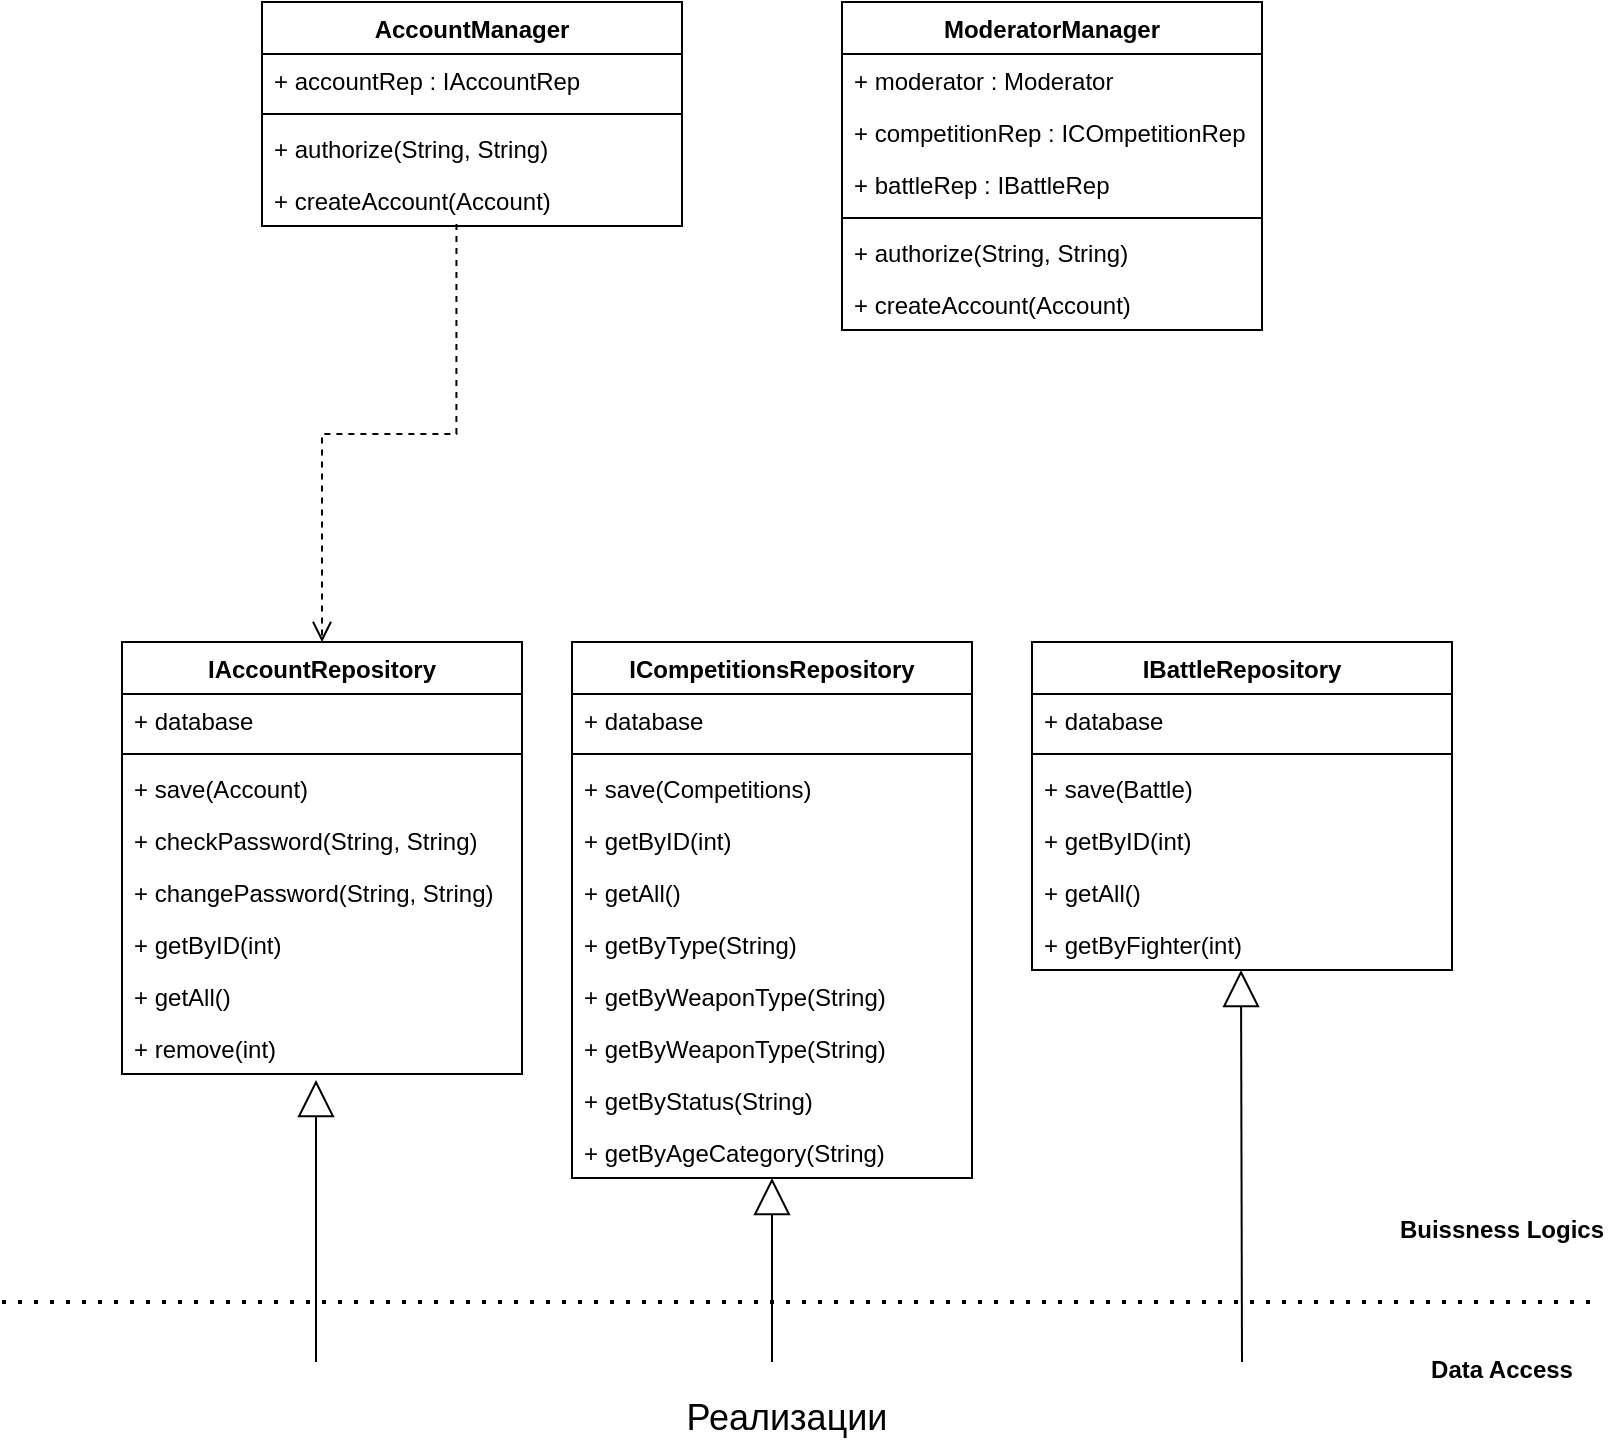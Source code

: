 <mxfile version="18.0.6" type="device"><diagram id="-ugHG3HIid9dF7BkcAoG" name="Page-1"><mxGraphModel dx="868" dy="566" grid="1" gridSize="10" guides="1" tooltips="1" connect="1" arrows="1" fold="1" page="1" pageScale="1" pageWidth="827" pageHeight="1169" math="0" shadow="0"><root><mxCell id="0"/><mxCell id="1" parent="0"/><mxCell id="DAAev2e3w7AGPxhYWuy7-1" value="" style="endArrow=none;dashed=1;html=1;dashPattern=1 3;strokeWidth=2;rounded=0;" edge="1" parent="1"><mxGeometry width="50" height="50" relative="1" as="geometry"><mxPoint x="10" y="1060" as="sourcePoint"/><mxPoint x="810" y="1060" as="targetPoint"/></mxGeometry></mxCell><mxCell id="DAAev2e3w7AGPxhYWuy7-2" value="Buissness Logics" style="text;align=center;fontStyle=1;verticalAlign=middle;spacingLeft=3;spacingRight=3;strokeColor=none;rotatable=0;points=[[0,0.5],[1,0.5]];portConstraint=eastwest;fontSize=12;" vertex="1" parent="1"><mxGeometry x="720" y="1010" width="80" height="26" as="geometry"/></mxCell><mxCell id="DAAev2e3w7AGPxhYWuy7-3" value="Data Access" style="text;align=center;fontStyle=1;verticalAlign=middle;spacingLeft=3;spacingRight=3;strokeColor=none;rotatable=0;points=[[0,0.5],[1,0.5]];portConstraint=eastwest;fontSize=12;" vertex="1" parent="1"><mxGeometry x="720" y="1080" width="80" height="26" as="geometry"/></mxCell><mxCell id="DAAev2e3w7AGPxhYWuy7-5" value="Реализации" style="text;strokeColor=none;fillColor=none;align=center;verticalAlign=top;spacingLeft=4;spacingRight=4;overflow=hidden;rotatable=0;points=[[0,0.5],[1,0.5]];portConstraint=eastwest;fontSize=18;" vertex="1" parent="1"><mxGeometry x="310" y="1100" width="185" height="30" as="geometry"/></mxCell><mxCell id="DAAev2e3w7AGPxhYWuy7-6" value="IAccountRepository" style="swimlane;fontStyle=1;align=center;verticalAlign=top;childLayout=stackLayout;horizontal=1;startSize=26;horizontalStack=0;resizeParent=1;resizeParentMax=0;resizeLast=0;collapsible=1;marginBottom=0;" vertex="1" parent="1"><mxGeometry x="70" y="730" width="200" height="216" as="geometry"/></mxCell><mxCell id="DAAev2e3w7AGPxhYWuy7-7" value="+ database" style="text;strokeColor=none;fillColor=none;align=left;verticalAlign=top;spacingLeft=4;spacingRight=4;overflow=hidden;rotatable=0;points=[[0,0.5],[1,0.5]];portConstraint=eastwest;" vertex="1" parent="DAAev2e3w7AGPxhYWuy7-6"><mxGeometry y="26" width="200" height="26" as="geometry"/></mxCell><mxCell id="DAAev2e3w7AGPxhYWuy7-8" value="" style="line;strokeWidth=1;fillColor=none;align=left;verticalAlign=middle;spacingTop=-1;spacingLeft=3;spacingRight=3;rotatable=0;labelPosition=right;points=[];portConstraint=eastwest;" vertex="1" parent="DAAev2e3w7AGPxhYWuy7-6"><mxGeometry y="52" width="200" height="8" as="geometry"/></mxCell><mxCell id="DAAev2e3w7AGPxhYWuy7-9" value="+ save(Account)" style="text;strokeColor=none;fillColor=none;align=left;verticalAlign=top;spacingLeft=4;spacingRight=4;overflow=hidden;rotatable=0;points=[[0,0.5],[1,0.5]];portConstraint=eastwest;" vertex="1" parent="DAAev2e3w7AGPxhYWuy7-6"><mxGeometry y="60" width="200" height="26" as="geometry"/></mxCell><mxCell id="DAAev2e3w7AGPxhYWuy7-10" value="+ checkPassword(String, String)" style="text;strokeColor=none;fillColor=none;align=left;verticalAlign=top;spacingLeft=4;spacingRight=4;overflow=hidden;rotatable=0;points=[[0,0.5],[1,0.5]];portConstraint=eastwest;" vertex="1" parent="DAAev2e3w7AGPxhYWuy7-6"><mxGeometry y="86" width="200" height="26" as="geometry"/></mxCell><mxCell id="DAAev2e3w7AGPxhYWuy7-11" value="+ changePassword(String, String)" style="text;strokeColor=none;fillColor=none;align=left;verticalAlign=top;spacingLeft=4;spacingRight=4;overflow=hidden;rotatable=0;points=[[0,0.5],[1,0.5]];portConstraint=eastwest;" vertex="1" parent="DAAev2e3w7AGPxhYWuy7-6"><mxGeometry y="112" width="200" height="26" as="geometry"/></mxCell><mxCell id="DAAev2e3w7AGPxhYWuy7-12" value="+ getByID(int)" style="text;strokeColor=none;fillColor=none;align=left;verticalAlign=top;spacingLeft=4;spacingRight=4;overflow=hidden;rotatable=0;points=[[0,0.5],[1,0.5]];portConstraint=eastwest;" vertex="1" parent="DAAev2e3w7AGPxhYWuy7-6"><mxGeometry y="138" width="200" height="26" as="geometry"/></mxCell><mxCell id="DAAev2e3w7AGPxhYWuy7-13" value="+ getAll()" style="text;strokeColor=none;fillColor=none;align=left;verticalAlign=top;spacingLeft=4;spacingRight=4;overflow=hidden;rotatable=0;points=[[0,0.5],[1,0.5]];portConstraint=eastwest;" vertex="1" parent="DAAev2e3w7AGPxhYWuy7-6"><mxGeometry y="164" width="200" height="26" as="geometry"/></mxCell><mxCell id="DAAev2e3w7AGPxhYWuy7-14" value="+ remove(int)" style="text;strokeColor=none;fillColor=none;align=left;verticalAlign=top;spacingLeft=4;spacingRight=4;overflow=hidden;rotatable=0;points=[[0,0.5],[1,0.5]];portConstraint=eastwest;" vertex="1" parent="DAAev2e3w7AGPxhYWuy7-6"><mxGeometry y="190" width="200" height="26" as="geometry"/></mxCell><mxCell id="DAAev2e3w7AGPxhYWuy7-15" value="ICompetitionsRepository" style="swimlane;fontStyle=1;align=center;verticalAlign=top;childLayout=stackLayout;horizontal=1;startSize=26;horizontalStack=0;resizeParent=1;resizeParentMax=0;resizeLast=0;collapsible=1;marginBottom=0;" vertex="1" parent="1"><mxGeometry x="295" y="730" width="200" height="268" as="geometry"/></mxCell><mxCell id="DAAev2e3w7AGPxhYWuy7-16" value="+ database" style="text;strokeColor=none;fillColor=none;align=left;verticalAlign=top;spacingLeft=4;spacingRight=4;overflow=hidden;rotatable=0;points=[[0,0.5],[1,0.5]];portConstraint=eastwest;" vertex="1" parent="DAAev2e3w7AGPxhYWuy7-15"><mxGeometry y="26" width="200" height="26" as="geometry"/></mxCell><mxCell id="DAAev2e3w7AGPxhYWuy7-17" value="" style="line;strokeWidth=1;fillColor=none;align=left;verticalAlign=middle;spacingTop=-1;spacingLeft=3;spacingRight=3;rotatable=0;labelPosition=right;points=[];portConstraint=eastwest;" vertex="1" parent="DAAev2e3w7AGPxhYWuy7-15"><mxGeometry y="52" width="200" height="8" as="geometry"/></mxCell><mxCell id="DAAev2e3w7AGPxhYWuy7-18" value="+ save(Competitions)" style="text;strokeColor=none;fillColor=none;align=left;verticalAlign=top;spacingLeft=4;spacingRight=4;overflow=hidden;rotatable=0;points=[[0,0.5],[1,0.5]];portConstraint=eastwest;" vertex="1" parent="DAAev2e3w7AGPxhYWuy7-15"><mxGeometry y="60" width="200" height="26" as="geometry"/></mxCell><mxCell id="DAAev2e3w7AGPxhYWuy7-19" value="+ getByID(int)" style="text;strokeColor=none;fillColor=none;align=left;verticalAlign=top;spacingLeft=4;spacingRight=4;overflow=hidden;rotatable=0;points=[[0,0.5],[1,0.5]];portConstraint=eastwest;" vertex="1" parent="DAAev2e3w7AGPxhYWuy7-15"><mxGeometry y="86" width="200" height="26" as="geometry"/></mxCell><mxCell id="DAAev2e3w7AGPxhYWuy7-20" value="+ getAll()" style="text;strokeColor=none;fillColor=none;align=left;verticalAlign=top;spacingLeft=4;spacingRight=4;overflow=hidden;rotatable=0;points=[[0,0.5],[1,0.5]];portConstraint=eastwest;" vertex="1" parent="DAAev2e3w7AGPxhYWuy7-15"><mxGeometry y="112" width="200" height="26" as="geometry"/></mxCell><mxCell id="DAAev2e3w7AGPxhYWuy7-21" value="+ getByType(String)" style="text;strokeColor=none;fillColor=none;align=left;verticalAlign=top;spacingLeft=4;spacingRight=4;overflow=hidden;rotatable=0;points=[[0,0.5],[1,0.5]];portConstraint=eastwest;" vertex="1" parent="DAAev2e3w7AGPxhYWuy7-15"><mxGeometry y="138" width="200" height="26" as="geometry"/></mxCell><mxCell id="DAAev2e3w7AGPxhYWuy7-22" value="+ getByWeaponType(String)" style="text;strokeColor=none;fillColor=none;align=left;verticalAlign=top;spacingLeft=4;spacingRight=4;overflow=hidden;rotatable=0;points=[[0,0.5],[1,0.5]];portConstraint=eastwest;" vertex="1" parent="DAAev2e3w7AGPxhYWuy7-15"><mxGeometry y="164" width="200" height="26" as="geometry"/></mxCell><mxCell id="DAAev2e3w7AGPxhYWuy7-23" value="+ getByWeaponType(String)" style="text;strokeColor=none;fillColor=none;align=left;verticalAlign=top;spacingLeft=4;spacingRight=4;overflow=hidden;rotatable=0;points=[[0,0.5],[1,0.5]];portConstraint=eastwest;" vertex="1" parent="DAAev2e3w7AGPxhYWuy7-15"><mxGeometry y="190" width="200" height="26" as="geometry"/></mxCell><mxCell id="DAAev2e3w7AGPxhYWuy7-24" value="+ getByStatus(String)" style="text;strokeColor=none;fillColor=none;align=left;verticalAlign=top;spacingLeft=4;spacingRight=4;overflow=hidden;rotatable=0;points=[[0,0.5],[1,0.5]];portConstraint=eastwest;" vertex="1" parent="DAAev2e3w7AGPxhYWuy7-15"><mxGeometry y="216" width="200" height="26" as="geometry"/></mxCell><mxCell id="DAAev2e3w7AGPxhYWuy7-25" value="+ getByAgeCategory(String)" style="text;strokeColor=none;fillColor=none;align=left;verticalAlign=top;spacingLeft=4;spacingRight=4;overflow=hidden;rotatable=0;points=[[0,0.5],[1,0.5]];portConstraint=eastwest;" vertex="1" parent="DAAev2e3w7AGPxhYWuy7-15"><mxGeometry y="242" width="200" height="26" as="geometry"/></mxCell><mxCell id="DAAev2e3w7AGPxhYWuy7-26" value="IBattleRepository" style="swimlane;fontStyle=1;align=center;verticalAlign=top;childLayout=stackLayout;horizontal=1;startSize=26;horizontalStack=0;resizeParent=1;resizeParentMax=0;resizeLast=0;collapsible=1;marginBottom=0;" vertex="1" parent="1"><mxGeometry x="525" y="730" width="210" height="164" as="geometry"/></mxCell><mxCell id="DAAev2e3w7AGPxhYWuy7-27" value="+ database" style="text;strokeColor=none;fillColor=none;align=left;verticalAlign=top;spacingLeft=4;spacingRight=4;overflow=hidden;rotatable=0;points=[[0,0.5],[1,0.5]];portConstraint=eastwest;" vertex="1" parent="DAAev2e3w7AGPxhYWuy7-26"><mxGeometry y="26" width="210" height="26" as="geometry"/></mxCell><mxCell id="DAAev2e3w7AGPxhYWuy7-28" value="" style="line;strokeWidth=1;fillColor=none;align=left;verticalAlign=middle;spacingTop=-1;spacingLeft=3;spacingRight=3;rotatable=0;labelPosition=right;points=[];portConstraint=eastwest;" vertex="1" parent="DAAev2e3w7AGPxhYWuy7-26"><mxGeometry y="52" width="210" height="8" as="geometry"/></mxCell><mxCell id="DAAev2e3w7AGPxhYWuy7-29" value="+ save(Battle)" style="text;strokeColor=none;fillColor=none;align=left;verticalAlign=top;spacingLeft=4;spacingRight=4;overflow=hidden;rotatable=0;points=[[0,0.5],[1,0.5]];portConstraint=eastwest;" vertex="1" parent="DAAev2e3w7AGPxhYWuy7-26"><mxGeometry y="60" width="210" height="26" as="geometry"/></mxCell><mxCell id="DAAev2e3w7AGPxhYWuy7-30" value="+ getByID(int)" style="text;strokeColor=none;fillColor=none;align=left;verticalAlign=top;spacingLeft=4;spacingRight=4;overflow=hidden;rotatable=0;points=[[0,0.5],[1,0.5]];portConstraint=eastwest;" vertex="1" parent="DAAev2e3w7AGPxhYWuy7-26"><mxGeometry y="86" width="210" height="26" as="geometry"/></mxCell><mxCell id="DAAev2e3w7AGPxhYWuy7-31" value="+ getAll()" style="text;strokeColor=none;fillColor=none;align=left;verticalAlign=top;spacingLeft=4;spacingRight=4;overflow=hidden;rotatable=0;points=[[0,0.5],[1,0.5]];portConstraint=eastwest;" vertex="1" parent="DAAev2e3w7AGPxhYWuy7-26"><mxGeometry y="112" width="210" height="26" as="geometry"/></mxCell><mxCell id="DAAev2e3w7AGPxhYWuy7-32" value="+ getByFighter(int)" style="text;strokeColor=none;fillColor=none;align=left;verticalAlign=top;spacingLeft=4;spacingRight=4;overflow=hidden;rotatable=0;points=[[0,0.5],[1,0.5]];portConstraint=eastwest;" vertex="1" parent="DAAev2e3w7AGPxhYWuy7-26"><mxGeometry y="138" width="210" height="26" as="geometry"/></mxCell><mxCell id="DAAev2e3w7AGPxhYWuy7-33" value="" style="endArrow=block;endSize=16;endFill=0;html=1;rounded=0;entryX=0.485;entryY=1.115;entryDx=0;entryDy=0;entryPerimeter=0;" edge="1" parent="1" target="DAAev2e3w7AGPxhYWuy7-14"><mxGeometry width="160" relative="1" as="geometry"><mxPoint x="167" y="1090" as="sourcePoint"/><mxPoint x="490" y="910" as="targetPoint"/></mxGeometry></mxCell><mxCell id="DAAev2e3w7AGPxhYWuy7-34" value="" style="endArrow=block;endSize=16;endFill=0;html=1;rounded=0;" edge="1" parent="1" target="DAAev2e3w7AGPxhYWuy7-25"><mxGeometry width="160" relative="1" as="geometry"><mxPoint x="395" y="1090" as="sourcePoint"/><mxPoint x="395" y="1000" as="targetPoint"/></mxGeometry></mxCell><mxCell id="DAAev2e3w7AGPxhYWuy7-35" value="" style="endArrow=block;endSize=16;endFill=0;html=1;rounded=0;entryX=0.485;entryY=1.115;entryDx=0;entryDy=0;entryPerimeter=0;" edge="1" parent="1"><mxGeometry width="160" relative="1" as="geometry"><mxPoint x="630" y="1090" as="sourcePoint"/><mxPoint x="629.5" y="894" as="targetPoint"/></mxGeometry></mxCell><mxCell id="DAAev2e3w7AGPxhYWuy7-36" value="AccountManager" style="swimlane;fontStyle=1;align=center;verticalAlign=top;childLayout=stackLayout;horizontal=1;startSize=26;horizontalStack=0;resizeParent=1;resizeParentMax=0;resizeLast=0;collapsible=1;marginBottom=0;" vertex="1" parent="1"><mxGeometry x="140" y="410" width="210" height="112" as="geometry"/></mxCell><mxCell id="DAAev2e3w7AGPxhYWuy7-37" value="+ accountRep : IAccountRep" style="text;strokeColor=none;fillColor=none;align=left;verticalAlign=top;spacingLeft=4;spacingRight=4;overflow=hidden;rotatable=0;points=[[0,0.5],[1,0.5]];portConstraint=eastwest;" vertex="1" parent="DAAev2e3w7AGPxhYWuy7-36"><mxGeometry y="26" width="210" height="26" as="geometry"/></mxCell><mxCell id="DAAev2e3w7AGPxhYWuy7-38" value="" style="line;strokeWidth=1;fillColor=none;align=left;verticalAlign=middle;spacingTop=-1;spacingLeft=3;spacingRight=3;rotatable=0;labelPosition=right;points=[];portConstraint=eastwest;" vertex="1" parent="DAAev2e3w7AGPxhYWuy7-36"><mxGeometry y="52" width="210" height="8" as="geometry"/></mxCell><mxCell id="DAAev2e3w7AGPxhYWuy7-39" value="+ authorize(String, String)" style="text;strokeColor=none;fillColor=none;align=left;verticalAlign=top;spacingLeft=4;spacingRight=4;overflow=hidden;rotatable=0;points=[[0,0.5],[1,0.5]];portConstraint=eastwest;" vertex="1" parent="DAAev2e3w7AGPxhYWuy7-36"><mxGeometry y="60" width="210" height="26" as="geometry"/></mxCell><mxCell id="DAAev2e3w7AGPxhYWuy7-40" value="+ createAccount(Account) " style="text;strokeColor=none;fillColor=none;align=left;verticalAlign=top;spacingLeft=4;spacingRight=4;overflow=hidden;rotatable=0;points=[[0,0.5],[1,0.5]];portConstraint=eastwest;" vertex="1" parent="DAAev2e3w7AGPxhYWuy7-36"><mxGeometry y="86" width="210" height="26" as="geometry"/></mxCell><mxCell id="DAAev2e3w7AGPxhYWuy7-41" value="" style="html=1;verticalAlign=bottom;endArrow=open;dashed=1;endSize=8;rounded=0;exitX=0.463;exitY=0.962;exitDx=0;exitDy=0;exitPerimeter=0;entryX=0.5;entryY=0;entryDx=0;entryDy=0;edgeStyle=orthogonalEdgeStyle;" edge="1" parent="1" source="DAAev2e3w7AGPxhYWuy7-40" target="DAAev2e3w7AGPxhYWuy7-6"><mxGeometry relative="1" as="geometry"><mxPoint x="450" y="700" as="sourcePoint"/><mxPoint x="370" y="700" as="targetPoint"/></mxGeometry></mxCell><mxCell id="DAAev2e3w7AGPxhYWuy7-42" value="ModeratorManager" style="swimlane;fontStyle=1;align=center;verticalAlign=top;childLayout=stackLayout;horizontal=1;startSize=26;horizontalStack=0;resizeParent=1;resizeParentMax=0;resizeLast=0;collapsible=1;marginBottom=0;" vertex="1" parent="1"><mxGeometry x="430" y="410" width="210" height="164" as="geometry"/></mxCell><mxCell id="DAAev2e3w7AGPxhYWuy7-43" value="+ moderator : Moderator" style="text;strokeColor=none;fillColor=none;align=left;verticalAlign=top;spacingLeft=4;spacingRight=4;overflow=hidden;rotatable=0;points=[[0,0.5],[1,0.5]];portConstraint=eastwest;" vertex="1" parent="DAAev2e3w7AGPxhYWuy7-42"><mxGeometry y="26" width="210" height="26" as="geometry"/></mxCell><mxCell id="DAAev2e3w7AGPxhYWuy7-48" value="+ competitionRep : ICOmpetitionRep" style="text;strokeColor=none;fillColor=none;align=left;verticalAlign=top;spacingLeft=4;spacingRight=4;overflow=hidden;rotatable=0;points=[[0,0.5],[1,0.5]];portConstraint=eastwest;" vertex="1" parent="DAAev2e3w7AGPxhYWuy7-42"><mxGeometry y="52" width="210" height="26" as="geometry"/></mxCell><mxCell id="DAAev2e3w7AGPxhYWuy7-47" value="+ battleRep : IBattleRep" style="text;strokeColor=none;fillColor=none;align=left;verticalAlign=top;spacingLeft=4;spacingRight=4;overflow=hidden;rotatable=0;points=[[0,0.5],[1,0.5]];portConstraint=eastwest;" vertex="1" parent="DAAev2e3w7AGPxhYWuy7-42"><mxGeometry y="78" width="210" height="26" as="geometry"/></mxCell><mxCell id="DAAev2e3w7AGPxhYWuy7-44" value="" style="line;strokeWidth=1;fillColor=none;align=left;verticalAlign=middle;spacingTop=-1;spacingLeft=3;spacingRight=3;rotatable=0;labelPosition=right;points=[];portConstraint=eastwest;" vertex="1" parent="DAAev2e3w7AGPxhYWuy7-42"><mxGeometry y="104" width="210" height="8" as="geometry"/></mxCell><mxCell id="DAAev2e3w7AGPxhYWuy7-45" value="+ authorize(String, String)" style="text;strokeColor=none;fillColor=none;align=left;verticalAlign=top;spacingLeft=4;spacingRight=4;overflow=hidden;rotatable=0;points=[[0,0.5],[1,0.5]];portConstraint=eastwest;" vertex="1" parent="DAAev2e3w7AGPxhYWuy7-42"><mxGeometry y="112" width="210" height="26" as="geometry"/></mxCell><mxCell id="DAAev2e3w7AGPxhYWuy7-46" value="+ createAccount(Account) " style="text;strokeColor=none;fillColor=none;align=left;verticalAlign=top;spacingLeft=4;spacingRight=4;overflow=hidden;rotatable=0;points=[[0,0.5],[1,0.5]];portConstraint=eastwest;" vertex="1" parent="DAAev2e3w7AGPxhYWuy7-42"><mxGeometry y="138" width="210" height="26" as="geometry"/></mxCell></root></mxGraphModel></diagram></mxfile>